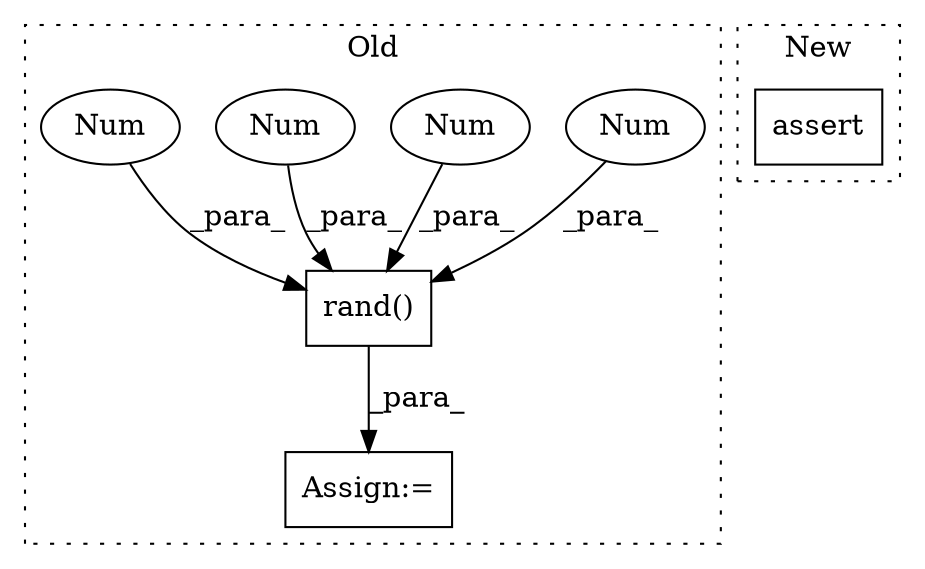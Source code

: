 digraph G {
subgraph cluster0 {
1 [label="rand()" a="75" s="656,681" l="11,1" shape="box"];
3 [label="Assign:=" a="68" s="653" l="3" shape="box"];
4 [label="Num" a="76" s="678" l="3" shape="ellipse"];
5 [label="Num" a="76" s="673" l="3" shape="ellipse"];
6 [label="Num" a="76" s="667" l="1" shape="ellipse"];
7 [label="Num" a="76" s="670" l="1" shape="ellipse"];
label = "Old";
style="dotted";
}
subgraph cluster1 {
2 [label="assert" a="65" s="911" l="7" shape="box"];
label = "New";
style="dotted";
}
1 -> 3 [label="_para_"];
4 -> 1 [label="_para_"];
5 -> 1 [label="_para_"];
6 -> 1 [label="_para_"];
7 -> 1 [label="_para_"];
}